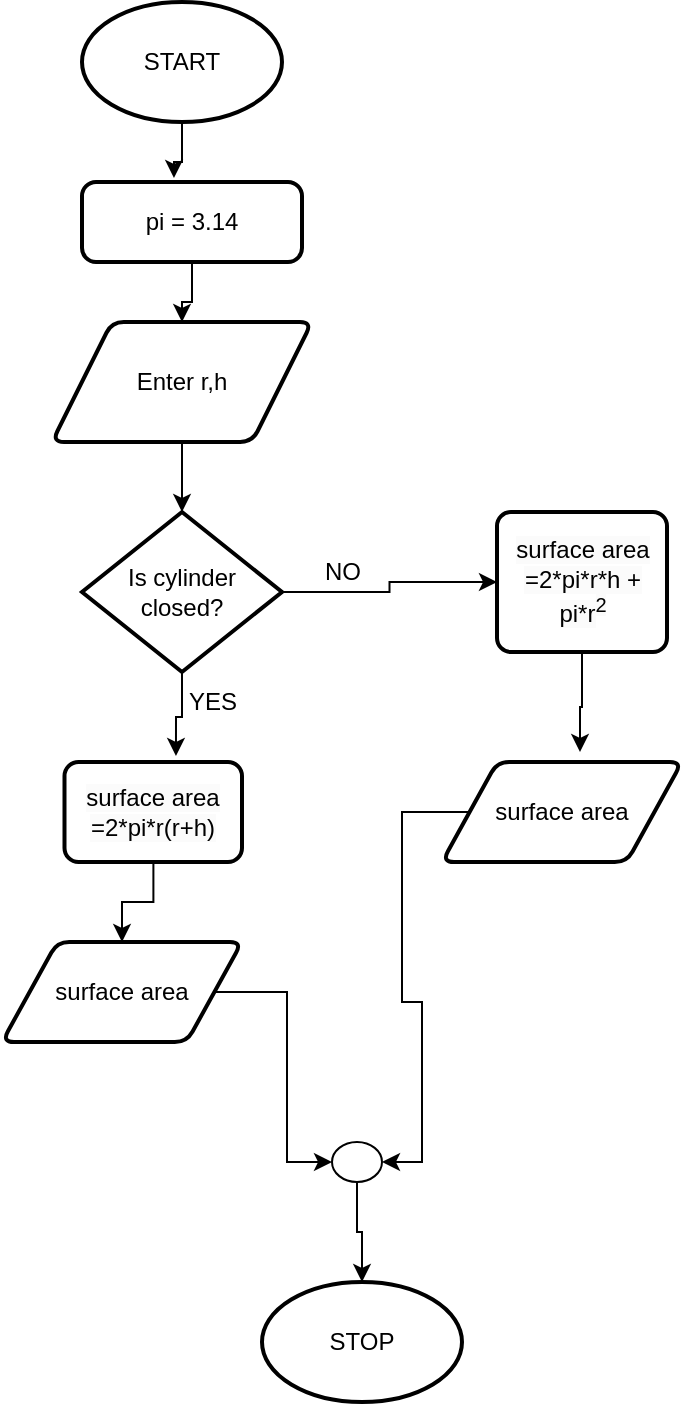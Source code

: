 <mxfile version="21.6.8" type="github">
  <diagram name="Page-1" id="bpSRBZkaEDAbvH9TaQkX">
    <mxGraphModel dx="880" dy="459" grid="1" gridSize="10" guides="1" tooltips="1" connect="1" arrows="1" fold="1" page="1" pageScale="1" pageWidth="850" pageHeight="1100" math="0" shadow="0">
      <root>
        <mxCell id="0" />
        <mxCell id="1" parent="0" />
        <mxCell id="I4VvtKPD5eLJoSUdn9RU-13" style="edgeStyle=orthogonalEdgeStyle;rounded=0;orthogonalLoop=1;jettySize=auto;html=1;entryX=0.418;entryY=-0.05;entryDx=0;entryDy=0;entryPerimeter=0;" edge="1" parent="1" source="I4VvtKPD5eLJoSUdn9RU-1" target="I4VvtKPD5eLJoSUdn9RU-4">
          <mxGeometry relative="1" as="geometry" />
        </mxCell>
        <mxCell id="I4VvtKPD5eLJoSUdn9RU-1" value="START" style="strokeWidth=2;html=1;shape=mxgraph.flowchart.start_1;whiteSpace=wrap;" vertex="1" parent="1">
          <mxGeometry x="300" y="10" width="100" height="60" as="geometry" />
        </mxCell>
        <mxCell id="I4VvtKPD5eLJoSUdn9RU-15" style="edgeStyle=orthogonalEdgeStyle;rounded=0;orthogonalLoop=1;jettySize=auto;html=1;entryX=0.5;entryY=0;entryDx=0;entryDy=0;entryPerimeter=0;" edge="1" parent="1" source="I4VvtKPD5eLJoSUdn9RU-2" target="I4VvtKPD5eLJoSUdn9RU-3">
          <mxGeometry relative="1" as="geometry" />
        </mxCell>
        <mxCell id="I4VvtKPD5eLJoSUdn9RU-2" value="Enter r,h" style="shape=parallelogram;html=1;strokeWidth=2;perimeter=parallelogramPerimeter;whiteSpace=wrap;rounded=1;arcSize=12;size=0.23;" vertex="1" parent="1">
          <mxGeometry x="285" y="170" width="130" height="60" as="geometry" />
        </mxCell>
        <mxCell id="I4VvtKPD5eLJoSUdn9RU-16" style="edgeStyle=orthogonalEdgeStyle;rounded=0;orthogonalLoop=1;jettySize=auto;html=1;entryX=0.628;entryY=-0.06;entryDx=0;entryDy=0;entryPerimeter=0;" edge="1" parent="1" source="I4VvtKPD5eLJoSUdn9RU-3" target="I4VvtKPD5eLJoSUdn9RU-8">
          <mxGeometry relative="1" as="geometry" />
        </mxCell>
        <mxCell id="I4VvtKPD5eLJoSUdn9RU-18" style="edgeStyle=orthogonalEdgeStyle;rounded=0;orthogonalLoop=1;jettySize=auto;html=1;entryX=0;entryY=0.5;entryDx=0;entryDy=0;" edge="1" parent="1" source="I4VvtKPD5eLJoSUdn9RU-3" target="I4VvtKPD5eLJoSUdn9RU-9">
          <mxGeometry relative="1" as="geometry" />
        </mxCell>
        <mxCell id="I4VvtKPD5eLJoSUdn9RU-3" value="Is cylinder closed?" style="strokeWidth=2;html=1;shape=mxgraph.flowchart.decision;whiteSpace=wrap;" vertex="1" parent="1">
          <mxGeometry x="300" y="265" width="100" height="80" as="geometry" />
        </mxCell>
        <mxCell id="I4VvtKPD5eLJoSUdn9RU-14" style="edgeStyle=orthogonalEdgeStyle;rounded=0;orthogonalLoop=1;jettySize=auto;html=1;entryX=0.5;entryY=0;entryDx=0;entryDy=0;" edge="1" parent="1" source="I4VvtKPD5eLJoSUdn9RU-4" target="I4VvtKPD5eLJoSUdn9RU-2">
          <mxGeometry relative="1" as="geometry" />
        </mxCell>
        <mxCell id="I4VvtKPD5eLJoSUdn9RU-4" value="pi = 3.14" style="rounded=1;whiteSpace=wrap;html=1;absoluteArcSize=1;arcSize=14;strokeWidth=2;" vertex="1" parent="1">
          <mxGeometry x="300" y="100" width="110" height="40" as="geometry" />
        </mxCell>
        <mxCell id="I4VvtKPD5eLJoSUdn9RU-21" style="edgeStyle=orthogonalEdgeStyle;rounded=0;orthogonalLoop=1;jettySize=auto;html=1;entryX=0;entryY=0.5;entryDx=0;entryDy=0;entryPerimeter=0;" edge="1" parent="1" source="I4VvtKPD5eLJoSUdn9RU-5" target="I4VvtKPD5eLJoSUdn9RU-12">
          <mxGeometry relative="1" as="geometry" />
        </mxCell>
        <mxCell id="I4VvtKPD5eLJoSUdn9RU-5" value="surface area" style="shape=parallelogram;html=1;strokeWidth=2;perimeter=parallelogramPerimeter;whiteSpace=wrap;rounded=1;arcSize=12;size=0.23;" vertex="1" parent="1">
          <mxGeometry x="260" y="480" width="120" height="50" as="geometry" />
        </mxCell>
        <mxCell id="I4VvtKPD5eLJoSUdn9RU-17" style="edgeStyle=orthogonalEdgeStyle;rounded=0;orthogonalLoop=1;jettySize=auto;html=1;" edge="1" parent="1" source="I4VvtKPD5eLJoSUdn9RU-8" target="I4VvtKPD5eLJoSUdn9RU-5">
          <mxGeometry relative="1" as="geometry" />
        </mxCell>
        <mxCell id="I4VvtKPD5eLJoSUdn9RU-8" value="&lt;span style=&quot;color: rgb(0, 0, 0); font-family: Helvetica; font-size: 12px; font-style: normal; font-variant-ligatures: normal; font-variant-caps: normal; font-weight: 400; letter-spacing: normal; orphans: 2; text-align: center; text-indent: 0px; text-transform: none; widows: 2; word-spacing: 0px; -webkit-text-stroke-width: 0px; background-color: rgb(251, 251, 251); text-decoration-thickness: initial; text-decoration-style: initial; text-decoration-color: initial; float: none; display: inline !important;&quot;&gt;surface area =2*pi*r(r+h)&lt;/span&gt;" style="rounded=1;whiteSpace=wrap;html=1;absoluteArcSize=1;arcSize=14;strokeWidth=2;" vertex="1" parent="1">
          <mxGeometry x="291.25" y="390" width="88.75" height="50" as="geometry" />
        </mxCell>
        <mxCell id="I4VvtKPD5eLJoSUdn9RU-19" style="edgeStyle=orthogonalEdgeStyle;rounded=0;orthogonalLoop=1;jettySize=auto;html=1;entryX=0.575;entryY=-0.1;entryDx=0;entryDy=0;entryPerimeter=0;" edge="1" parent="1" source="I4VvtKPD5eLJoSUdn9RU-9" target="I4VvtKPD5eLJoSUdn9RU-11">
          <mxGeometry relative="1" as="geometry" />
        </mxCell>
        <mxCell id="I4VvtKPD5eLJoSUdn9RU-9" value="&lt;span style=&quot;color: rgb(0, 0, 0); font-family: Helvetica; font-size: 12px; font-style: normal; font-variant-ligatures: normal; font-variant-caps: normal; font-weight: 400; letter-spacing: normal; orphans: 2; text-align: center; text-indent: 0px; text-transform: none; widows: 2; word-spacing: 0px; -webkit-text-stroke-width: 0px; background-color: rgb(251, 251, 251); text-decoration-thickness: initial; text-decoration-style: initial; text-decoration-color: initial; float: none; display: inline !important;&quot;&gt;surface area =2*pi*r*h + pi*r&lt;/span&gt;&lt;sup style=&quot;border-color: var(--border-color); color: rgb(0, 0, 0); font-family: Helvetica; font-style: normal; font-variant-ligatures: normal; font-variant-caps: normal; font-weight: 400; letter-spacing: normal; orphans: 2; text-align: center; text-indent: 0px; text-transform: none; widows: 2; word-spacing: 0px; -webkit-text-stroke-width: 0px; background-color: rgb(251, 251, 251); text-decoration-thickness: initial; text-decoration-style: initial; text-decoration-color: initial;&quot;&gt;2&lt;/sup&gt;" style="rounded=1;whiteSpace=wrap;html=1;absoluteArcSize=1;arcSize=14;strokeWidth=2;" vertex="1" parent="1">
          <mxGeometry x="507.5" y="265" width="85" height="70" as="geometry" />
        </mxCell>
        <mxCell id="I4VvtKPD5eLJoSUdn9RU-10" style="edgeStyle=orthogonalEdgeStyle;rounded=0;orthogonalLoop=1;jettySize=auto;html=1;exitX=0.5;exitY=1;exitDx=0;exitDy=0;" edge="1" parent="1" source="I4VvtKPD5eLJoSUdn9RU-9" target="I4VvtKPD5eLJoSUdn9RU-9">
          <mxGeometry relative="1" as="geometry" />
        </mxCell>
        <mxCell id="I4VvtKPD5eLJoSUdn9RU-20" style="edgeStyle=orthogonalEdgeStyle;rounded=0;orthogonalLoop=1;jettySize=auto;html=1;entryX=1;entryY=0.5;entryDx=0;entryDy=0;entryPerimeter=0;" edge="1" parent="1" source="I4VvtKPD5eLJoSUdn9RU-11" target="I4VvtKPD5eLJoSUdn9RU-12">
          <mxGeometry relative="1" as="geometry" />
        </mxCell>
        <mxCell id="I4VvtKPD5eLJoSUdn9RU-11" value="surface area" style="shape=parallelogram;html=1;strokeWidth=2;perimeter=parallelogramPerimeter;whiteSpace=wrap;rounded=1;arcSize=12;size=0.23;" vertex="1" parent="1">
          <mxGeometry x="480" y="390" width="120" height="50" as="geometry" />
        </mxCell>
        <mxCell id="I4VvtKPD5eLJoSUdn9RU-23" style="edgeStyle=orthogonalEdgeStyle;rounded=0;orthogonalLoop=1;jettySize=auto;html=1;" edge="1" parent="1" source="I4VvtKPD5eLJoSUdn9RU-12" target="I4VvtKPD5eLJoSUdn9RU-22">
          <mxGeometry relative="1" as="geometry" />
        </mxCell>
        <mxCell id="I4VvtKPD5eLJoSUdn9RU-12" value="" style="verticalLabelPosition=bottom;verticalAlign=top;html=1;shape=mxgraph.flowchart.on-page_reference;" vertex="1" parent="1">
          <mxGeometry x="425" y="580" width="25" height="20" as="geometry" />
        </mxCell>
        <mxCell id="I4VvtKPD5eLJoSUdn9RU-22" value="STOP" style="strokeWidth=2;html=1;shape=mxgraph.flowchart.start_1;whiteSpace=wrap;" vertex="1" parent="1">
          <mxGeometry x="390" y="650" width="100" height="60" as="geometry" />
        </mxCell>
        <mxCell id="I4VvtKPD5eLJoSUdn9RU-24" value="NO" style="text;html=1;align=center;verticalAlign=middle;resizable=0;points=[];autosize=1;strokeColor=none;fillColor=none;" vertex="1" parent="1">
          <mxGeometry x="410" y="280" width="40" height="30" as="geometry" />
        </mxCell>
        <mxCell id="I4VvtKPD5eLJoSUdn9RU-25" value="YES" style="text;html=1;align=center;verticalAlign=middle;resizable=0;points=[];autosize=1;strokeColor=none;fillColor=none;" vertex="1" parent="1">
          <mxGeometry x="340" y="345" width="50" height="30" as="geometry" />
        </mxCell>
      </root>
    </mxGraphModel>
  </diagram>
</mxfile>
